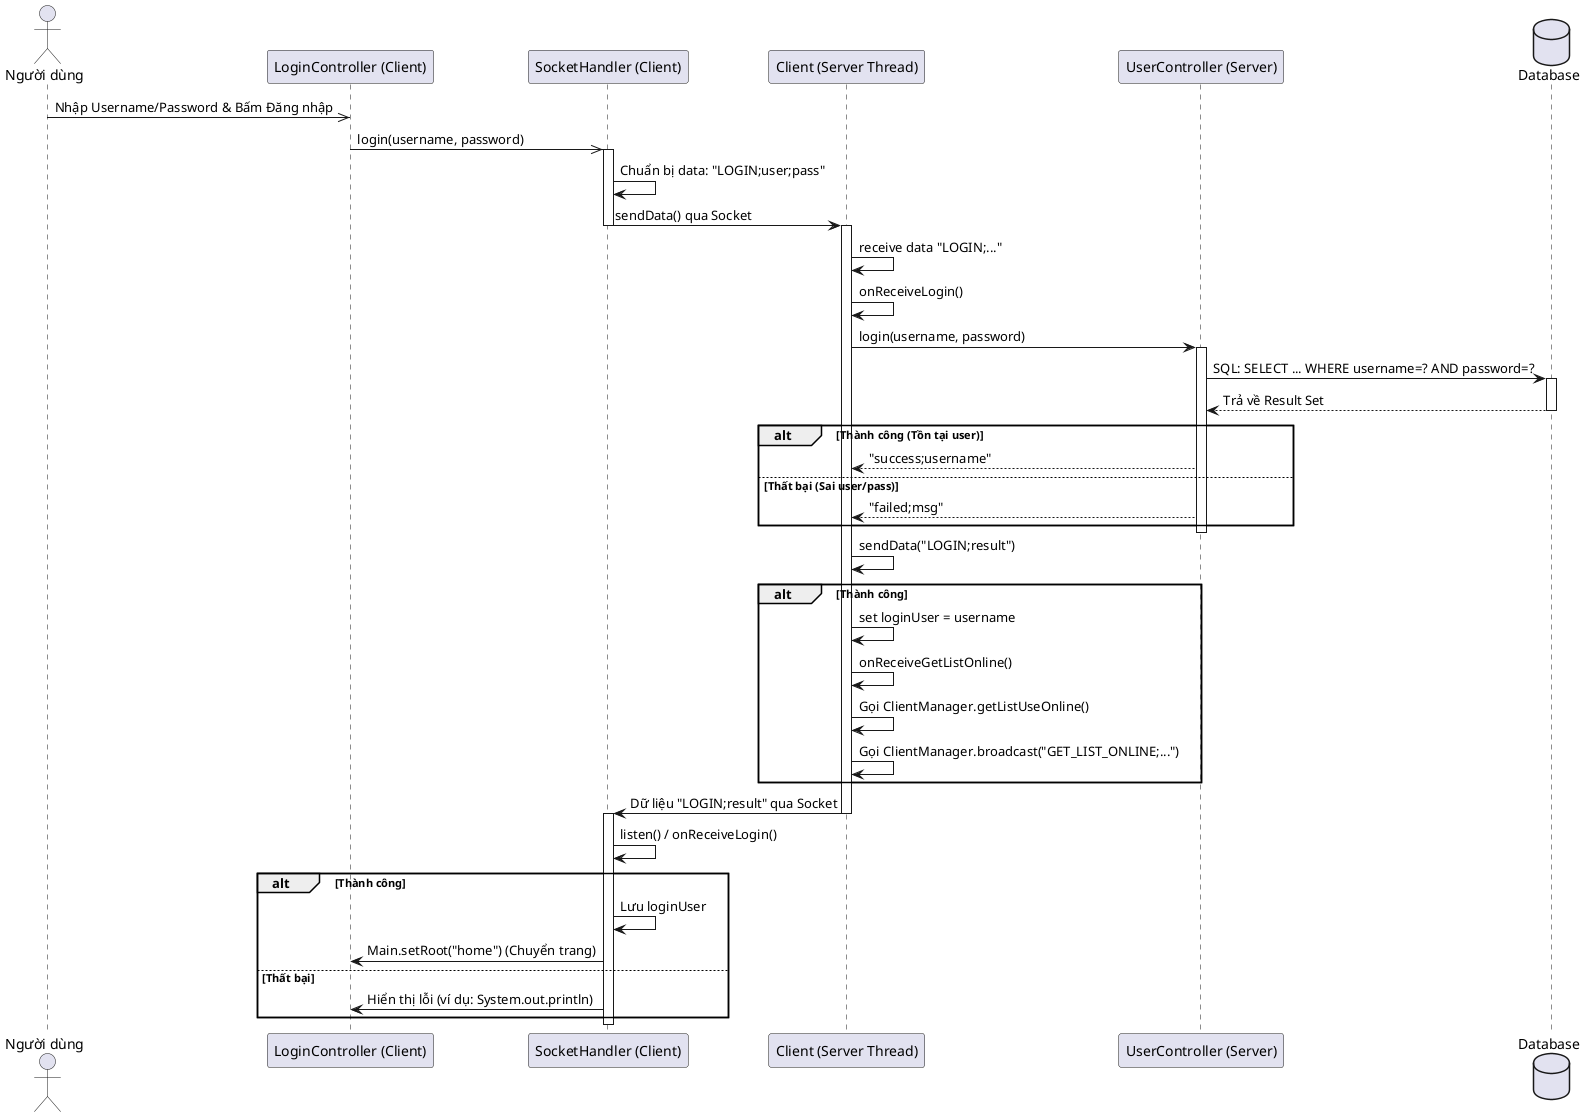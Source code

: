 @startuml
actor User as "Người dùng"
participant LC as "LoginController (Client)"
participant SH as "SocketHandler (Client)"
participant C as "Client (Server Thread)"
participant UC as "UserController (Server)"
database DB as "Database"

User ->> LC: Nhập Username/Password & Bấm Đăng nhập
LC ->> SH: login(username, password)
activate SH
SH -> SH: Chuẩn bị data: "LOGIN;user;pass"
SH -> C: sendData() qua Socket
deactivate SH

activate C
C -> C: receive data "LOGIN;..."
C -> C: onReceiveLogin()
C -> UC: login(username, password)
activate UC
UC -> DB: SQL: SELECT ... WHERE username=? AND password=?
activate DB
DB --> UC: Trả về Result Set
deactivate DB

alt Thành công (Tồn tại user)
    UC --> C: "success;username"
else Thất bại (Sai user/pass)
    UC --> C: "failed;msg"
end
deactivate UC

C -> C: sendData("LOGIN;result")
alt Thành công
    C -> C: set loginUser = username
    C -> C: onReceiveGetListOnline()
    C -> C: Gọi ClientManager.getListUseOnline()
    C -> C: Gọi ClientManager.broadcast("GET_LIST_ONLINE;...")
end

C -> SH: Dữ liệu "LOGIN;result" qua Socket
deactivate C

activate SH
SH -> SH: listen() / onReceiveLogin()
alt Thành công
    SH -> SH: Lưu loginUser
    SH -> LC: Main.setRoot("home") (Chuyển trang)
else Thất bại
    SH -> LC: Hiển thị lỗi (ví dụ: System.out.println)
end
deactivate SH
@enduml
